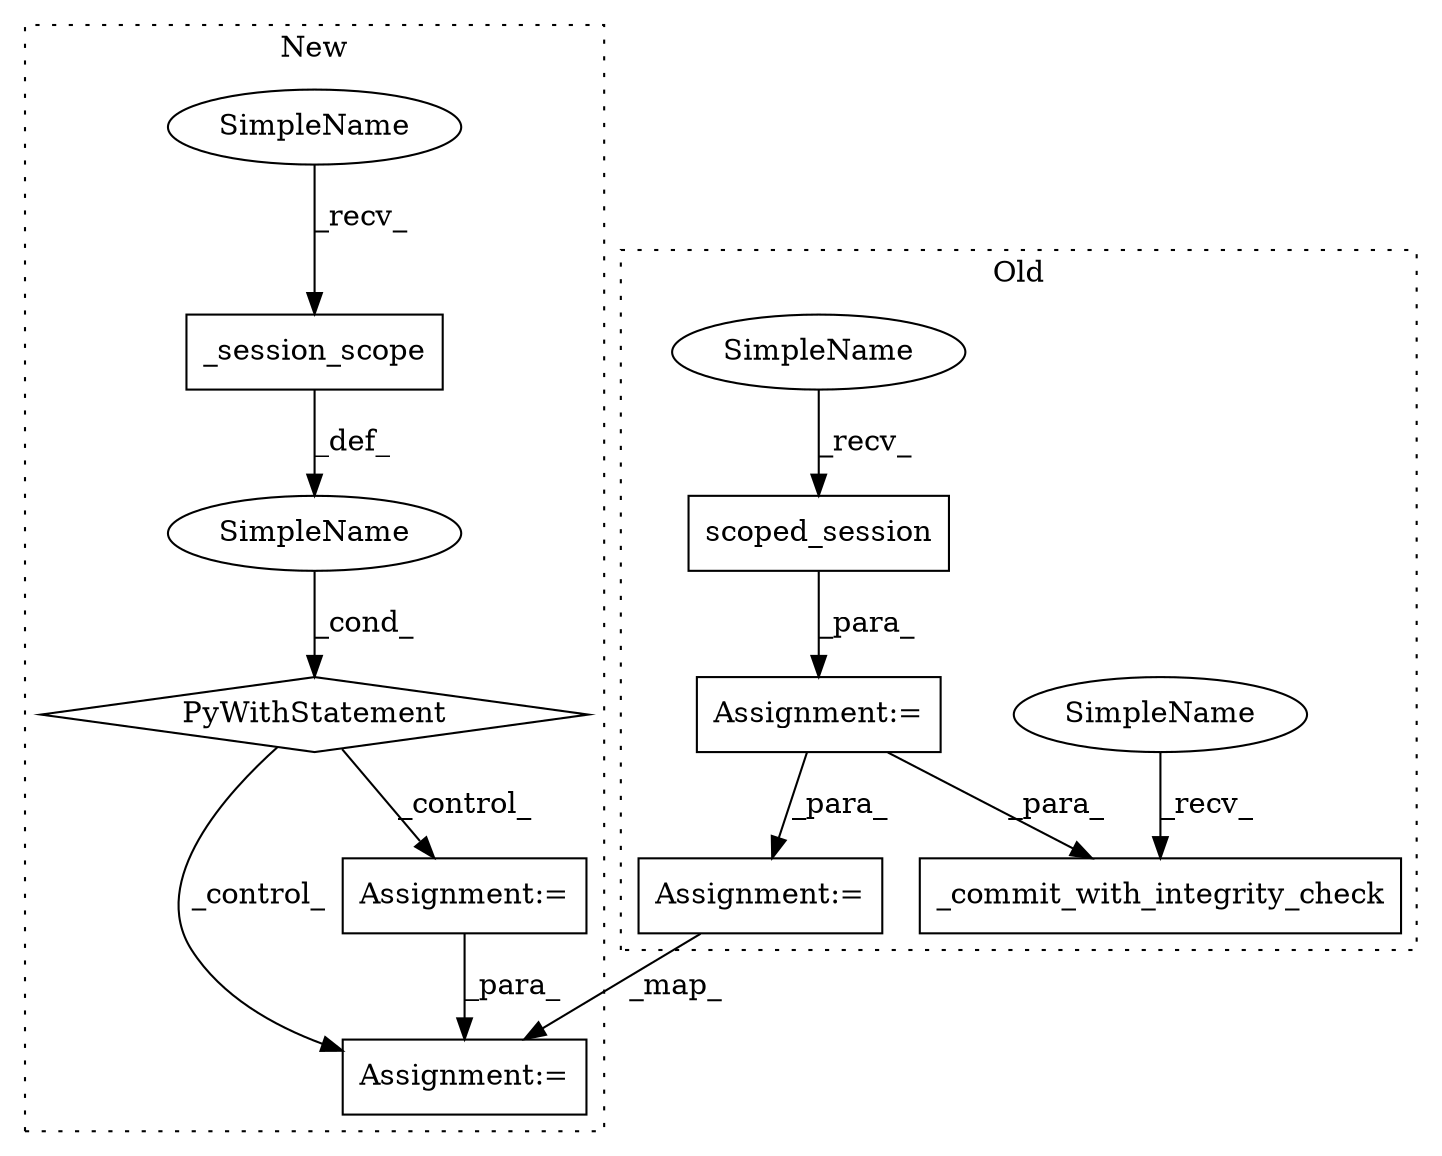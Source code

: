digraph G {
subgraph cluster0 {
1 [label="_commit_with_integrity_check" a="32" s="5968,6004" l="29,1" shape="box"];
4 [label="scoped_session" a="32" s="5582" l="16" shape="box"];
5 [label="Assignment:=" a="7" s="5576" l="1" shape="box"];
8 [label="Assignment:=" a="7" s="5680" l="1" shape="box"];
10 [label="SimpleName" a="42" s="5963" l="4" shape="ellipse"];
11 [label="SimpleName" a="42" s="5577" l="4" shape="ellipse"];
label = "Old";
style="dotted";
}
subgraph cluster1 {
2 [label="PyWithStatement" a="104" s="5656,5687" l="10,2" shape="diamond"];
3 [label="_session_scope" a="32" s="5671" l="16" shape="box"];
6 [label="SimpleName" a="42" s="" l="" shape="ellipse"];
7 [label="Assignment:=" a="7" s="5794" l="1" shape="box"];
9 [label="Assignment:=" a="7" s="5701" l="7" shape="box"];
12 [label="SimpleName" a="42" s="5666" l="4" shape="ellipse"];
label = "New";
style="dotted";
}
2 -> 7 [label="_control_"];
2 -> 9 [label="_control_"];
3 -> 6 [label="_def_"];
4 -> 5 [label="_para_"];
5 -> 8 [label="_para_"];
5 -> 1 [label="_para_"];
6 -> 2 [label="_cond_"];
8 -> 7 [label="_map_"];
9 -> 7 [label="_para_"];
10 -> 1 [label="_recv_"];
11 -> 4 [label="_recv_"];
12 -> 3 [label="_recv_"];
}